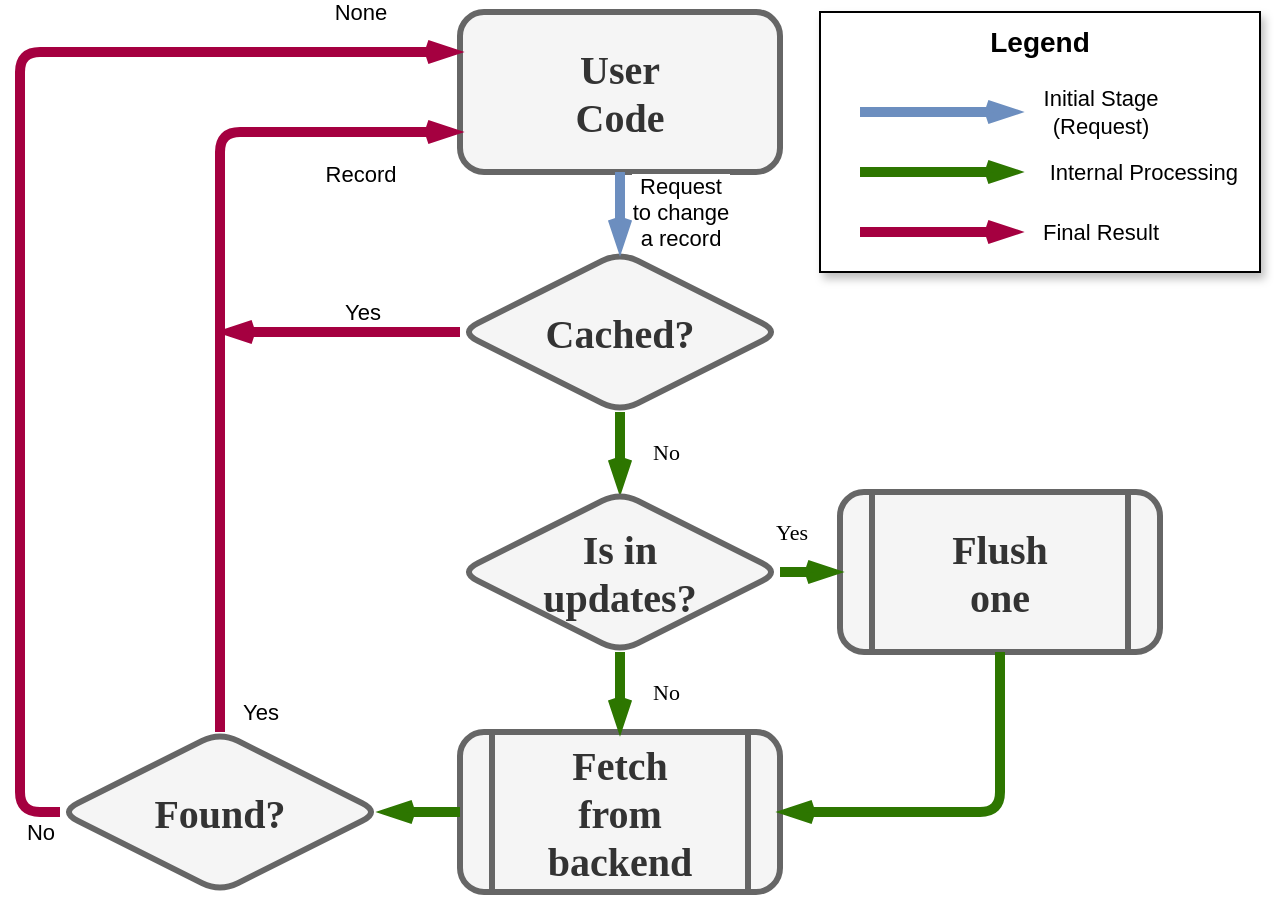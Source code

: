 <mxfile>
    <diagram id="Lth35N3WGJTE87Q9JVgG" name="Page-1">
        <mxGraphModel dx="1093" dy="1092" grid="1" gridSize="10" guides="1" tooltips="1" connect="1" arrows="1" fold="1" page="1" pageScale="1" pageWidth="850" pageHeight="1100" math="0" shadow="0">
            <root>
                <mxCell id="0"/>
                <mxCell id="1" parent="0"/>
                <mxCell id="2" value="" style="group;fillColor=default;strokeWidth=1;perimeterSpacing=0;glass=0;strokeColor=default;shadow=1;" vertex="1" connectable="0" parent="1">
                    <mxGeometry x="460" y="40" width="220" height="130" as="geometry"/>
                </mxCell>
                <mxCell id="3" value="" style="curved=1;endArrow=openThin;html=1;fontFamily=Helvetica;fontSize=11;fontColor=default;labelBackgroundColor=default;resizable=0;rounded=1;strokeColor=#6c8ebf;strokeWidth=5;align=center;verticalAlign=middle;endFill=0;fillColor=#dae8fc;" edge="1" parent="2">
                    <mxGeometry width="50" height="50" relative="1" as="geometry">
                        <mxPoint x="20" y="50" as="sourcePoint"/>
                        <mxPoint x="100" y="50" as="targetPoint"/>
                        <Array as="points"/>
                    </mxGeometry>
                </mxCell>
                <mxCell id="4" value="Initial Stage&lt;div&gt;&lt;span style=&quot;background-color: transparent;&quot;&gt;(Request)&lt;/span&gt;&lt;/div&gt;" style="edgeLabel;html=1;align=center;verticalAlign=middle;resizable=0;points=[];fontFamily=Helvetica;fontSize=11;fontColor=default;labelBackgroundColor=none;fillColor=none;gradientColor=none;" vertex="1" connectable="0" parent="3">
                    <mxGeometry x="-0.425" relative="1" as="geometry">
                        <mxPoint x="97" as="offset"/>
                    </mxGeometry>
                </mxCell>
                <mxCell id="5" value="" style="curved=1;endArrow=openThin;html=1;strokeWidth=5;fillColor=#60a917;strokeColor=#2D7600;verticalAlign=middle;align=left;endFill=0;" edge="1" parent="2">
                    <mxGeometry width="50" height="50" relative="1" as="geometry">
                        <mxPoint x="20" y="80" as="sourcePoint"/>
                        <mxPoint x="100" y="80" as="targetPoint"/>
                        <Array as="points"/>
                    </mxGeometry>
                </mxCell>
                <mxCell id="6" value="&lt;font&gt;Internal Processing&lt;/font&gt;" style="edgeLabel;html=1;align=right;verticalAlign=middle;resizable=0;points=[];fontFamily=Helvetica;fontSize=11;fontColor=default;labelBackgroundColor=none;fillColor=none;gradientColor=none;labelPosition=left;verticalLabelPosition=bottom;spacingRight=0;" vertex="1" connectable="0" parent="5">
                    <mxGeometry x="0.16" y="8" relative="1" as="geometry">
                        <mxPoint x="143" y="8" as="offset"/>
                    </mxGeometry>
                </mxCell>
                <mxCell id="7" value="" style="curved=1;endArrow=openThin;html=1;fontFamily=Helvetica;fontSize=11;fontColor=default;labelBackgroundColor=default;resizable=0;rounded=1;strokeColor=#A50040;strokeWidth=5;align=left;verticalAlign=middle;endFill=0;fillColor=#d80073;" edge="1" parent="2">
                    <mxGeometry width="50" height="50" relative="1" as="geometry">
                        <mxPoint x="20" y="110" as="sourcePoint"/>
                        <mxPoint x="100" y="110" as="targetPoint"/>
                        <Array as="points"/>
                    </mxGeometry>
                </mxCell>
                <mxCell id="8" value="&lt;font&gt;Final Result&lt;/font&gt;" style="edgeLabel;html=1;align=center;verticalAlign=middle;resizable=0;points=[];fontFamily=Helvetica;fontSize=11;fontColor=default;labelBackgroundColor=none;fillColor=none;gradientColor=none;spacingRight=0;" vertex="1" connectable="0" parent="7">
                    <mxGeometry x="-0.159" y="5" relative="1" as="geometry">
                        <mxPoint x="86" y="5" as="offset"/>
                    </mxGeometry>
                </mxCell>
                <mxCell id="9" value="Legend" style="rounded=0;whiteSpace=wrap;html=1;align=center;verticalAlign=top;fontFamily=Helvetica;fontSize=14;fontColor=default;labelBackgroundColor=none;resizable=1;fillColor=none;gradientColor=none;movable=1;rotatable=1;deletable=1;editable=1;locked=0;connectable=1;fontStyle=1;strokeColor=none;shadow=0;" vertex="1" parent="2">
                    <mxGeometry width="220" height="130" as="geometry"/>
                </mxCell>
                <mxCell id="11" value="User&lt;div&gt;Code&lt;/div&gt;" style="rounded=1;whiteSpace=wrap;html=1;strokeWidth=3;fontFamily=American TypeWriter;fontStyle=1;fontSize=20;fillColor=#f5f5f5;fontColor=#333333;strokeColor=#666666;" vertex="1" parent="1">
                    <mxGeometry x="280" y="40" width="160" height="80" as="geometry"/>
                </mxCell>
                <mxCell id="12" value="Cached?" style="rhombus;whiteSpace=wrap;html=1;rounded=1;strokeColor=#666666;strokeWidth=3;align=center;verticalAlign=middle;fontFamily=American TypeWriter;fontSize=20;fontColor=#333333;fontStyle=1;fillColor=#f5f5f5;" vertex="1" parent="1">
                    <mxGeometry x="280" y="160" width="160" height="80" as="geometry"/>
                </mxCell>
                <mxCell id="13" value="" style="curved=1;endArrow=openThin;html=1;entryX=0.5;entryY=0;entryDx=0;entryDy=0;strokeWidth=5;fillColor=#dae8fc;strokeColor=#6c8ebf;exitX=0.5;exitY=1;exitDx=0;exitDy=0;endFill=0;" edge="1" parent="1" source="11" target="12">
                    <mxGeometry width="50" height="50" relative="1" as="geometry">
                        <mxPoint x="390" y="490" as="sourcePoint"/>
                        <mxPoint x="475" y="620" as="targetPoint"/>
                        <Array as="points"/>
                    </mxGeometry>
                </mxCell>
                <mxCell id="15" value="Request&lt;div&gt;to change&lt;/div&gt;&lt;div&gt;a record&lt;/div&gt;" style="edgeLabel;html=1;align=center;verticalAlign=middle;resizable=0;points=[];" vertex="1" connectable="0" parent="13">
                    <mxGeometry x="-0.5" y="2" relative="1" as="geometry">
                        <mxPoint x="28" y="10" as="offset"/>
                    </mxGeometry>
                </mxCell>
                <mxCell id="18" value="" style="curved=1;endArrow=openThin;html=1;exitX=0.5;exitY=1;exitDx=0;exitDy=0;strokeWidth=5;fillColor=#60a917;strokeColor=#2D7600;verticalAlign=middle;align=left;endFill=0;" edge="1" parent="1" source="12" target="20">
                    <mxGeometry width="50" height="50" relative="1" as="geometry">
                        <mxPoint x="480" y="440" as="sourcePoint"/>
                        <mxPoint x="240" y="290" as="targetPoint"/>
                        <Array as="points"/>
                    </mxGeometry>
                </mxCell>
                <mxCell id="19" value="No" style="edgeLabel;html=1;align=right;verticalAlign=middle;resizable=0;points=[];fontFamily=American TypeWriter;fontSize=11;fontColor=default;labelBackgroundColor=none;fillColor=none;gradientColor=none;labelPosition=left;verticalLabelPosition=bottom;spacingRight=0;" vertex="1" connectable="0" parent="18">
                    <mxGeometry x="0.16" y="8" relative="1" as="geometry">
                        <mxPoint x="22" y="-3" as="offset"/>
                    </mxGeometry>
                </mxCell>
                <mxCell id="20" value="Is in&lt;div&gt;updates?&lt;/div&gt;" style="rhombus;whiteSpace=wrap;html=1;rounded=1;strokeColor=#666666;strokeWidth=3;align=center;verticalAlign=middle;fontFamily=American TypeWriter;fontSize=20;fontColor=#333333;fontStyle=1;fillColor=#f5f5f5;" vertex="1" parent="1">
                    <mxGeometry x="280" y="280" width="160" height="80" as="geometry"/>
                </mxCell>
                <mxCell id="21" value="Flush&lt;div&gt;one&lt;/div&gt;" style="shape=process;whiteSpace=wrap;html=1;backgroundOutline=1;rounded=1;strokeColor=#666666;strokeWidth=3;align=center;verticalAlign=middle;fontFamily=American TypeWriter;fontSize=20;fontColor=#333333;fontStyle=1;fillColor=#f5f5f5;" vertex="1" parent="1">
                    <mxGeometry x="470" y="280" width="160" height="80" as="geometry"/>
                </mxCell>
                <mxCell id="22" value="" style="curved=1;endArrow=openThin;html=1;exitX=1;exitY=0.5;exitDx=0;exitDy=0;strokeWidth=5;fillColor=#60a917;strokeColor=#2D7600;verticalAlign=middle;align=left;endFill=0;entryX=0;entryY=0.5;entryDx=0;entryDy=0;" edge="1" parent="1" source="20" target="21">
                    <mxGeometry width="50" height="50" relative="1" as="geometry">
                        <mxPoint x="370" y="250" as="sourcePoint"/>
                        <mxPoint x="370" y="290" as="targetPoint"/>
                        <Array as="points"/>
                    </mxGeometry>
                </mxCell>
                <mxCell id="23" value="Yes" style="edgeLabel;html=1;align=right;verticalAlign=middle;resizable=0;points=[];fontFamily=American TypeWriter;fontSize=11;fontColor=default;labelBackgroundColor=none;fillColor=none;gradientColor=none;labelPosition=left;verticalLabelPosition=bottom;spacingRight=0;" vertex="1" connectable="0" parent="22">
                    <mxGeometry x="0.16" y="8" relative="1" as="geometry">
                        <mxPoint x="-3" y="-12" as="offset"/>
                    </mxGeometry>
                </mxCell>
                <mxCell id="24" value="Fetch&lt;div&gt;from&lt;/div&gt;&lt;div&gt;backend&lt;/div&gt;" style="shape=process;whiteSpace=wrap;html=1;backgroundOutline=1;rounded=1;strokeColor=#666666;strokeWidth=3;align=center;verticalAlign=middle;fontFamily=American TypeWriter;fontSize=20;fontColor=#333333;fontStyle=1;fillColor=#f5f5f5;" vertex="1" parent="1">
                    <mxGeometry x="280" y="400" width="160" height="80" as="geometry"/>
                </mxCell>
                <mxCell id="25" value="" style="curved=1;endArrow=openThin;html=1;exitX=0.5;exitY=1;exitDx=0;exitDy=0;strokeWidth=5;fillColor=#60a917;strokeColor=#2D7600;verticalAlign=middle;align=left;endFill=0;entryX=0.5;entryY=0;entryDx=0;entryDy=0;" edge="1" parent="1" source="20" target="24">
                    <mxGeometry width="50" height="50" relative="1" as="geometry">
                        <mxPoint x="370" y="250" as="sourcePoint"/>
                        <mxPoint x="370" y="290" as="targetPoint"/>
                        <Array as="points"/>
                    </mxGeometry>
                </mxCell>
                <mxCell id="26" value="No" style="edgeLabel;html=1;align=right;verticalAlign=middle;resizable=0;points=[];fontFamily=American TypeWriter;fontSize=11;fontColor=default;labelBackgroundColor=none;fillColor=none;gradientColor=none;labelPosition=left;verticalLabelPosition=bottom;spacingRight=0;" vertex="1" connectable="0" parent="25">
                    <mxGeometry x="0.16" y="8" relative="1" as="geometry">
                        <mxPoint x="22" y="-3" as="offset"/>
                    </mxGeometry>
                </mxCell>
                <mxCell id="29" value="" style="endArrow=openThin;html=1;exitX=0.5;exitY=1;exitDx=0;exitDy=0;entryX=1;entryY=0.5;entryDx=0;entryDy=0;strokeWidth=5;fillColor=#60a917;strokeColor=#2D7600;verticalAlign=middle;align=left;endFill=0;edgeStyle=orthogonalEdgeStyle;" edge="1" parent="1" source="21" target="24">
                    <mxGeometry width="50" height="50" relative="1" as="geometry">
                        <mxPoint x="480" y="440" as="sourcePoint"/>
                        <mxPoint x="390" y="680" as="targetPoint"/>
                    </mxGeometry>
                </mxCell>
                <mxCell id="31" value="" style="endArrow=openThin;html=1;fontFamily=Helvetica;fontSize=11;fontColor=default;labelBackgroundColor=default;resizable=0;entryX=0;entryY=0.75;entryDx=0;entryDy=0;rounded=1;strokeColor=#A50040;strokeWidth=5;align=left;verticalAlign=middle;endFill=0;fillColor=#d80073;edgeStyle=orthogonalEdgeStyle;exitX=0.5;exitY=0;exitDx=0;exitDy=0;" edge="1" parent="1" source="35" target="11">
                    <mxGeometry width="50" height="50" relative="1" as="geometry">
                        <mxPoint x="160" y="300" as="sourcePoint"/>
                        <mxPoint x="460" y="480" as="targetPoint"/>
                        <Array as="points">
                            <mxPoint x="160" y="100"/>
                        </Array>
                    </mxGeometry>
                </mxCell>
                <mxCell id="33" value="Record" style="edgeLabel;html=1;align=center;verticalAlign=middle;resizable=0;points=[];" vertex="1" connectable="0" parent="31">
                    <mxGeometry x="-0.054" y="-3" relative="1" as="geometry">
                        <mxPoint x="67" y="-81" as="offset"/>
                    </mxGeometry>
                </mxCell>
                <mxCell id="40" value="Yes" style="edgeLabel;html=1;align=center;verticalAlign=middle;resizable=0;points=[];" vertex="1" connectable="0" parent="31">
                    <mxGeometry x="-0.893" y="-1" relative="1" as="geometry">
                        <mxPoint x="19" y="12" as="offset"/>
                    </mxGeometry>
                </mxCell>
                <mxCell id="35" value="Found?" style="rhombus;whiteSpace=wrap;html=1;rounded=1;strokeColor=#666666;strokeWidth=3;align=center;verticalAlign=middle;fontFamily=American TypeWriter;fontSize=20;fontColor=#333333;fontStyle=1;fillColor=#f5f5f5;" vertex="1" parent="1">
                    <mxGeometry x="80" y="400" width="160" height="80" as="geometry"/>
                </mxCell>
                <mxCell id="36" value="" style="endArrow=openThin;html=1;exitX=0;exitY=0.5;exitDx=0;exitDy=0;entryX=1;entryY=0.5;entryDx=0;entryDy=0;strokeWidth=5;fillColor=#60a917;strokeColor=#2D7600;verticalAlign=middle;align=left;endFill=0;edgeStyle=orthogonalEdgeStyle;" edge="1" parent="1" source="24" target="35">
                    <mxGeometry width="50" height="50" relative="1" as="geometry">
                        <mxPoint x="560" y="370" as="sourcePoint"/>
                        <mxPoint x="450" y="450" as="targetPoint"/>
                    </mxGeometry>
                </mxCell>
                <mxCell id="37" value="" style="endArrow=openThin;html=1;fontFamily=Helvetica;fontSize=11;fontColor=default;labelBackgroundColor=default;resizable=0;rounded=1;strokeColor=#A50040;strokeWidth=5;align=left;verticalAlign=middle;endFill=0;fillColor=#d80073;edgeStyle=orthogonalEdgeStyle;exitX=0;exitY=0.5;exitDx=0;exitDy=0;" edge="1" parent="1" source="12">
                    <mxGeometry width="50" height="50" relative="1" as="geometry">
                        <mxPoint x="180" y="410" as="sourcePoint"/>
                        <mxPoint x="160" y="200" as="targetPoint"/>
                    </mxGeometry>
                </mxCell>
                <mxCell id="39" value="Yes" style="edgeLabel;html=1;align=center;verticalAlign=middle;resizable=0;points=[];" vertex="1" connectable="0" parent="37">
                    <mxGeometry x="-0.185" relative="1" as="geometry">
                        <mxPoint y="-10" as="offset"/>
                    </mxGeometry>
                </mxCell>
                <mxCell id="41" value="" style="endArrow=openThin;html=1;fontFamily=Helvetica;fontSize=11;fontColor=default;labelBackgroundColor=default;resizable=0;entryX=0;entryY=0.25;entryDx=0;entryDy=0;rounded=1;strokeColor=#A50040;strokeWidth=5;align=left;verticalAlign=middle;endFill=0;fillColor=#d80073;edgeStyle=orthogonalEdgeStyle;exitX=0;exitY=0.5;exitDx=0;exitDy=0;" edge="1" parent="1" source="35" target="11">
                    <mxGeometry width="50" height="50" relative="1" as="geometry">
                        <mxPoint x="30" y="430" as="sourcePoint"/>
                        <mxPoint x="140" y="130" as="targetPoint"/>
                        <Array as="points">
                            <mxPoint x="60" y="440"/>
                            <mxPoint x="60" y="60"/>
                        </Array>
                    </mxGeometry>
                </mxCell>
                <mxCell id="42" value="None" style="edgeLabel;html=1;align=center;verticalAlign=middle;resizable=0;points=[];" vertex="1" connectable="0" parent="41">
                    <mxGeometry x="-0.054" y="-3" relative="1" as="geometry">
                        <mxPoint x="167" y="-127" as="offset"/>
                    </mxGeometry>
                </mxCell>
                <mxCell id="43" value="No" style="edgeLabel;html=1;align=center;verticalAlign=middle;resizable=0;points=[];" vertex="1" connectable="0" parent="41">
                    <mxGeometry x="-0.893" y="-1" relative="1" as="geometry">
                        <mxPoint x="9" y="23" as="offset"/>
                    </mxGeometry>
                </mxCell>
            </root>
        </mxGraphModel>
    </diagram>
</mxfile>